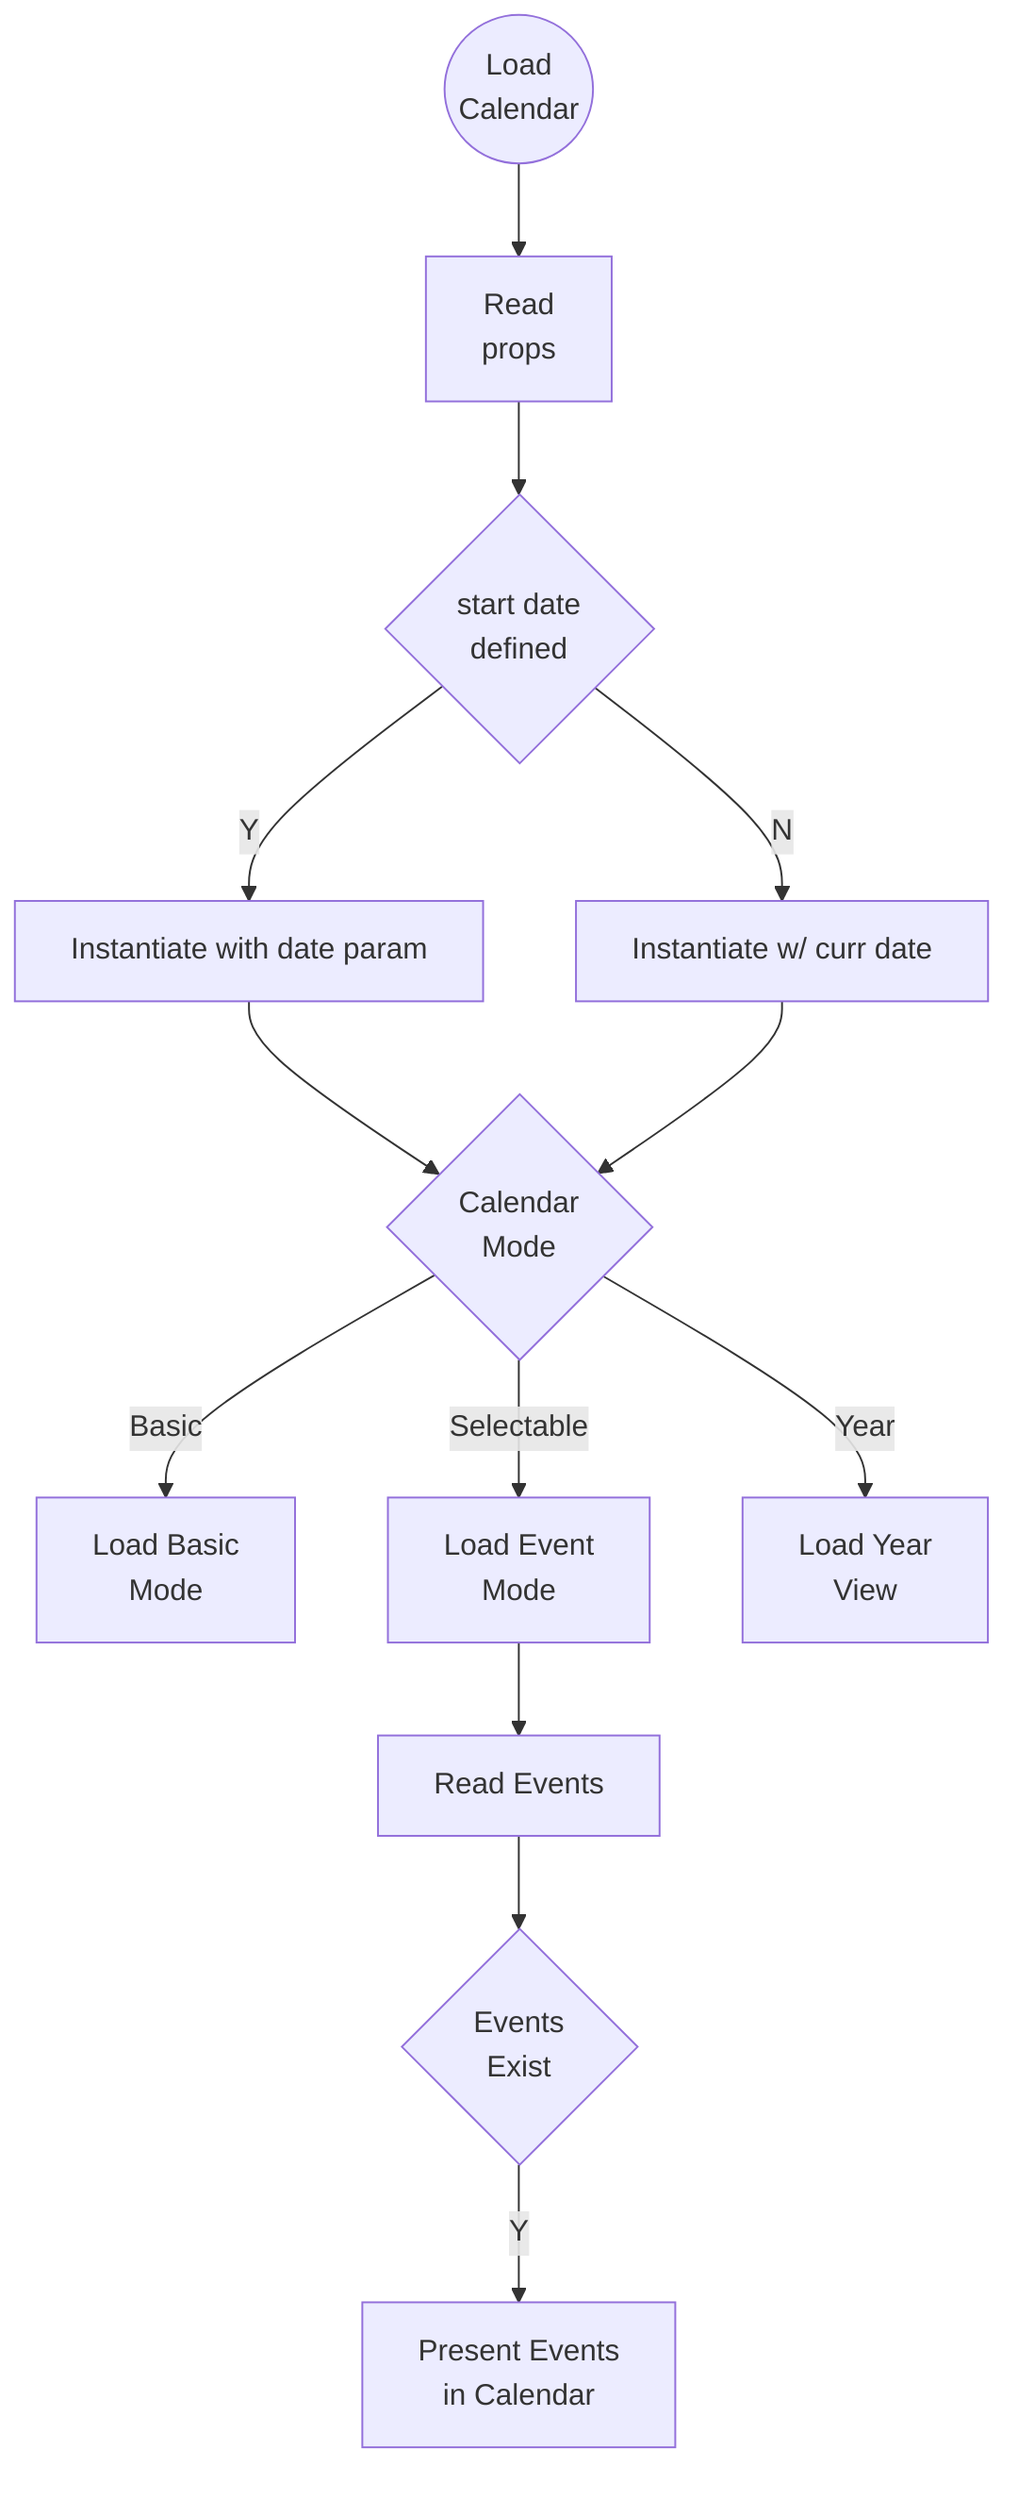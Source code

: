 graph TD
    %% Load Calendar
    A((Load <br/>Calendar)) --> B[Read <br> props]
    B --> C{start date <br/> defined}
    %% Instantiate with Date.now()
    C -- Y --> D[Instantiate with date param]
    %% Instantiate with startdate prop
    C -- N --> E[Instantiate w/ curr date]

    %% check calendar mode
    D --> F{Calendar <br> Mode}
    E --> F{Calendar <br> Mode}

    F -- Basic --> G[Load Basic<br>Mode]
    F -- Selectable --> H[Load Event<br>Mode]
    F -- Year --> I[Load Year <br>View]

    H --> J[Read Events] 
    J --> K{Events <br> Exist}
    K -- Y --> L[Present Events <br> in Calendar]